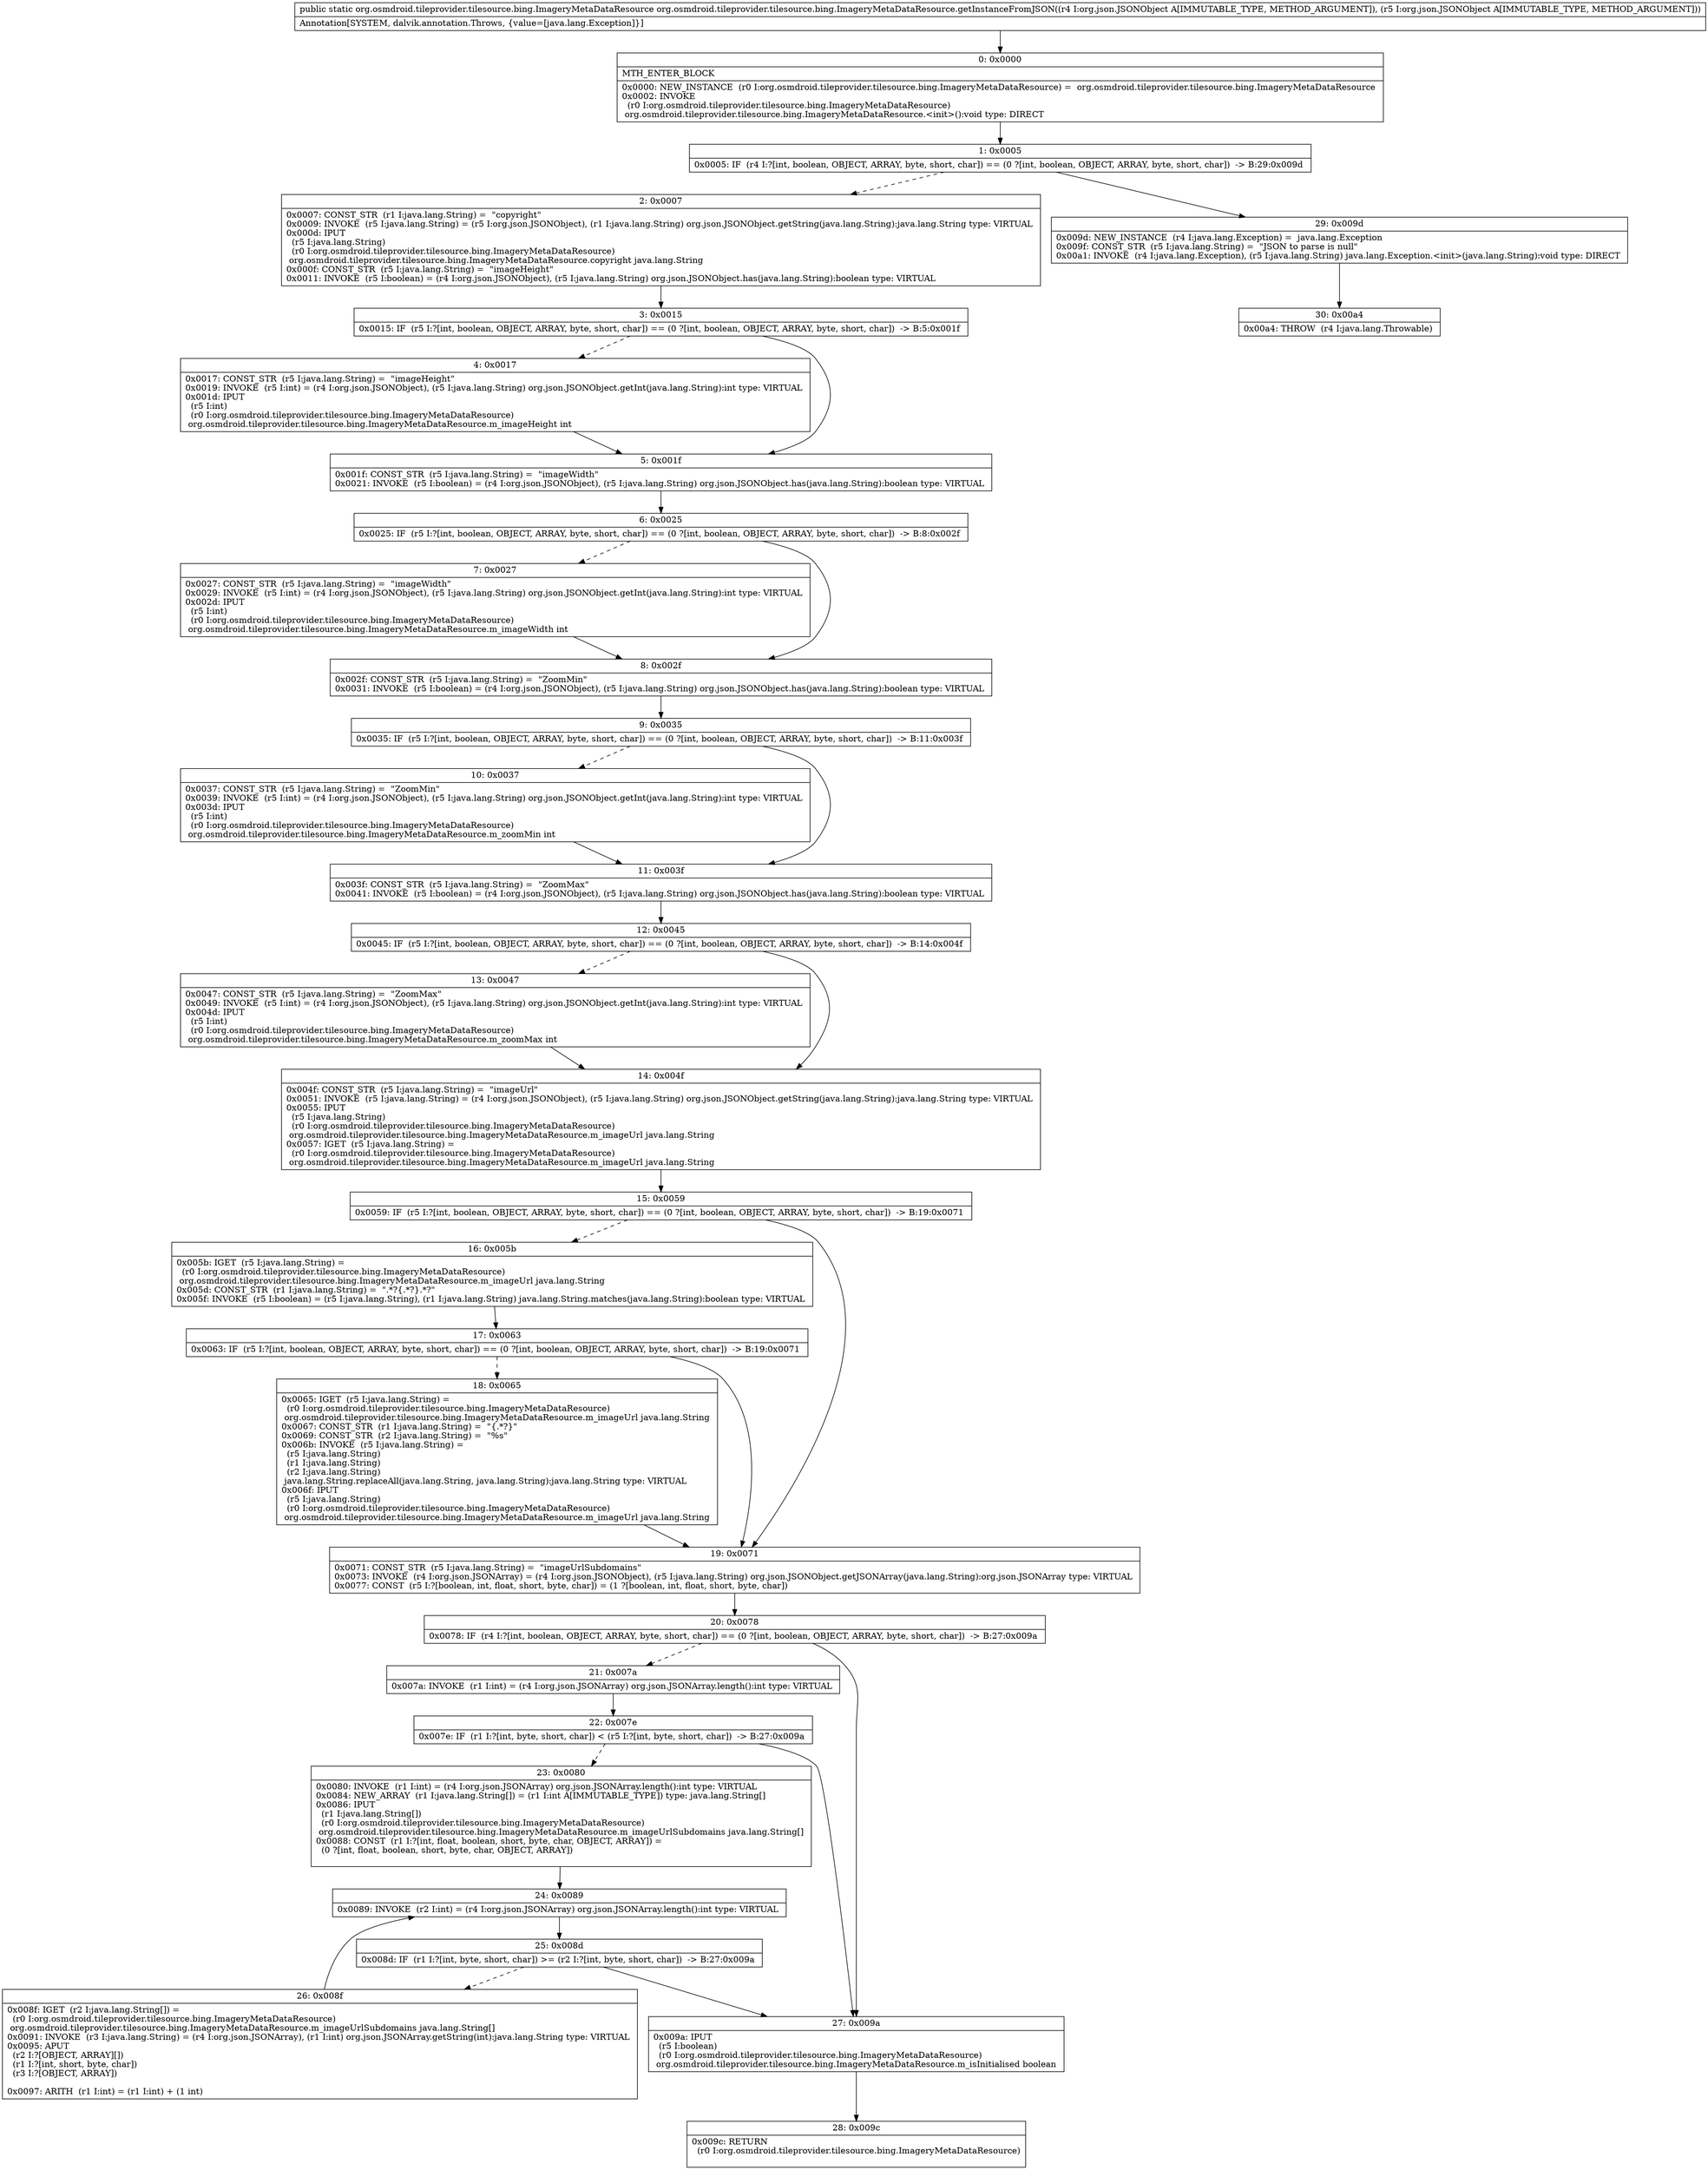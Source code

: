 digraph "CFG fororg.osmdroid.tileprovider.tilesource.bing.ImageryMetaDataResource.getInstanceFromJSON(Lorg\/json\/JSONObject;Lorg\/json\/JSONObject;)Lorg\/osmdroid\/tileprovider\/tilesource\/bing\/ImageryMetaDataResource;" {
Node_0 [shape=record,label="{0\:\ 0x0000|MTH_ENTER_BLOCK\l|0x0000: NEW_INSTANCE  (r0 I:org.osmdroid.tileprovider.tilesource.bing.ImageryMetaDataResource) =  org.osmdroid.tileprovider.tilesource.bing.ImageryMetaDataResource \l0x0002: INVOKE  \l  (r0 I:org.osmdroid.tileprovider.tilesource.bing.ImageryMetaDataResource)\l org.osmdroid.tileprovider.tilesource.bing.ImageryMetaDataResource.\<init\>():void type: DIRECT \l}"];
Node_1 [shape=record,label="{1\:\ 0x0005|0x0005: IF  (r4 I:?[int, boolean, OBJECT, ARRAY, byte, short, char]) == (0 ?[int, boolean, OBJECT, ARRAY, byte, short, char])  \-\> B:29:0x009d \l}"];
Node_2 [shape=record,label="{2\:\ 0x0007|0x0007: CONST_STR  (r1 I:java.lang.String) =  \"copyright\" \l0x0009: INVOKE  (r5 I:java.lang.String) = (r5 I:org.json.JSONObject), (r1 I:java.lang.String) org.json.JSONObject.getString(java.lang.String):java.lang.String type: VIRTUAL \l0x000d: IPUT  \l  (r5 I:java.lang.String)\l  (r0 I:org.osmdroid.tileprovider.tilesource.bing.ImageryMetaDataResource)\l org.osmdroid.tileprovider.tilesource.bing.ImageryMetaDataResource.copyright java.lang.String \l0x000f: CONST_STR  (r5 I:java.lang.String) =  \"imageHeight\" \l0x0011: INVOKE  (r5 I:boolean) = (r4 I:org.json.JSONObject), (r5 I:java.lang.String) org.json.JSONObject.has(java.lang.String):boolean type: VIRTUAL \l}"];
Node_3 [shape=record,label="{3\:\ 0x0015|0x0015: IF  (r5 I:?[int, boolean, OBJECT, ARRAY, byte, short, char]) == (0 ?[int, boolean, OBJECT, ARRAY, byte, short, char])  \-\> B:5:0x001f \l}"];
Node_4 [shape=record,label="{4\:\ 0x0017|0x0017: CONST_STR  (r5 I:java.lang.String) =  \"imageHeight\" \l0x0019: INVOKE  (r5 I:int) = (r4 I:org.json.JSONObject), (r5 I:java.lang.String) org.json.JSONObject.getInt(java.lang.String):int type: VIRTUAL \l0x001d: IPUT  \l  (r5 I:int)\l  (r0 I:org.osmdroid.tileprovider.tilesource.bing.ImageryMetaDataResource)\l org.osmdroid.tileprovider.tilesource.bing.ImageryMetaDataResource.m_imageHeight int \l}"];
Node_5 [shape=record,label="{5\:\ 0x001f|0x001f: CONST_STR  (r5 I:java.lang.String) =  \"imageWidth\" \l0x0021: INVOKE  (r5 I:boolean) = (r4 I:org.json.JSONObject), (r5 I:java.lang.String) org.json.JSONObject.has(java.lang.String):boolean type: VIRTUAL \l}"];
Node_6 [shape=record,label="{6\:\ 0x0025|0x0025: IF  (r5 I:?[int, boolean, OBJECT, ARRAY, byte, short, char]) == (0 ?[int, boolean, OBJECT, ARRAY, byte, short, char])  \-\> B:8:0x002f \l}"];
Node_7 [shape=record,label="{7\:\ 0x0027|0x0027: CONST_STR  (r5 I:java.lang.String) =  \"imageWidth\" \l0x0029: INVOKE  (r5 I:int) = (r4 I:org.json.JSONObject), (r5 I:java.lang.String) org.json.JSONObject.getInt(java.lang.String):int type: VIRTUAL \l0x002d: IPUT  \l  (r5 I:int)\l  (r0 I:org.osmdroid.tileprovider.tilesource.bing.ImageryMetaDataResource)\l org.osmdroid.tileprovider.tilesource.bing.ImageryMetaDataResource.m_imageWidth int \l}"];
Node_8 [shape=record,label="{8\:\ 0x002f|0x002f: CONST_STR  (r5 I:java.lang.String) =  \"ZoomMin\" \l0x0031: INVOKE  (r5 I:boolean) = (r4 I:org.json.JSONObject), (r5 I:java.lang.String) org.json.JSONObject.has(java.lang.String):boolean type: VIRTUAL \l}"];
Node_9 [shape=record,label="{9\:\ 0x0035|0x0035: IF  (r5 I:?[int, boolean, OBJECT, ARRAY, byte, short, char]) == (0 ?[int, boolean, OBJECT, ARRAY, byte, short, char])  \-\> B:11:0x003f \l}"];
Node_10 [shape=record,label="{10\:\ 0x0037|0x0037: CONST_STR  (r5 I:java.lang.String) =  \"ZoomMin\" \l0x0039: INVOKE  (r5 I:int) = (r4 I:org.json.JSONObject), (r5 I:java.lang.String) org.json.JSONObject.getInt(java.lang.String):int type: VIRTUAL \l0x003d: IPUT  \l  (r5 I:int)\l  (r0 I:org.osmdroid.tileprovider.tilesource.bing.ImageryMetaDataResource)\l org.osmdroid.tileprovider.tilesource.bing.ImageryMetaDataResource.m_zoomMin int \l}"];
Node_11 [shape=record,label="{11\:\ 0x003f|0x003f: CONST_STR  (r5 I:java.lang.String) =  \"ZoomMax\" \l0x0041: INVOKE  (r5 I:boolean) = (r4 I:org.json.JSONObject), (r5 I:java.lang.String) org.json.JSONObject.has(java.lang.String):boolean type: VIRTUAL \l}"];
Node_12 [shape=record,label="{12\:\ 0x0045|0x0045: IF  (r5 I:?[int, boolean, OBJECT, ARRAY, byte, short, char]) == (0 ?[int, boolean, OBJECT, ARRAY, byte, short, char])  \-\> B:14:0x004f \l}"];
Node_13 [shape=record,label="{13\:\ 0x0047|0x0047: CONST_STR  (r5 I:java.lang.String) =  \"ZoomMax\" \l0x0049: INVOKE  (r5 I:int) = (r4 I:org.json.JSONObject), (r5 I:java.lang.String) org.json.JSONObject.getInt(java.lang.String):int type: VIRTUAL \l0x004d: IPUT  \l  (r5 I:int)\l  (r0 I:org.osmdroid.tileprovider.tilesource.bing.ImageryMetaDataResource)\l org.osmdroid.tileprovider.tilesource.bing.ImageryMetaDataResource.m_zoomMax int \l}"];
Node_14 [shape=record,label="{14\:\ 0x004f|0x004f: CONST_STR  (r5 I:java.lang.String) =  \"imageUrl\" \l0x0051: INVOKE  (r5 I:java.lang.String) = (r4 I:org.json.JSONObject), (r5 I:java.lang.String) org.json.JSONObject.getString(java.lang.String):java.lang.String type: VIRTUAL \l0x0055: IPUT  \l  (r5 I:java.lang.String)\l  (r0 I:org.osmdroid.tileprovider.tilesource.bing.ImageryMetaDataResource)\l org.osmdroid.tileprovider.tilesource.bing.ImageryMetaDataResource.m_imageUrl java.lang.String \l0x0057: IGET  (r5 I:java.lang.String) = \l  (r0 I:org.osmdroid.tileprovider.tilesource.bing.ImageryMetaDataResource)\l org.osmdroid.tileprovider.tilesource.bing.ImageryMetaDataResource.m_imageUrl java.lang.String \l}"];
Node_15 [shape=record,label="{15\:\ 0x0059|0x0059: IF  (r5 I:?[int, boolean, OBJECT, ARRAY, byte, short, char]) == (0 ?[int, boolean, OBJECT, ARRAY, byte, short, char])  \-\> B:19:0x0071 \l}"];
Node_16 [shape=record,label="{16\:\ 0x005b|0x005b: IGET  (r5 I:java.lang.String) = \l  (r0 I:org.osmdroid.tileprovider.tilesource.bing.ImageryMetaDataResource)\l org.osmdroid.tileprovider.tilesource.bing.ImageryMetaDataResource.m_imageUrl java.lang.String \l0x005d: CONST_STR  (r1 I:java.lang.String) =  \".*?\{.*?\}.*?\" \l0x005f: INVOKE  (r5 I:boolean) = (r5 I:java.lang.String), (r1 I:java.lang.String) java.lang.String.matches(java.lang.String):boolean type: VIRTUAL \l}"];
Node_17 [shape=record,label="{17\:\ 0x0063|0x0063: IF  (r5 I:?[int, boolean, OBJECT, ARRAY, byte, short, char]) == (0 ?[int, boolean, OBJECT, ARRAY, byte, short, char])  \-\> B:19:0x0071 \l}"];
Node_18 [shape=record,label="{18\:\ 0x0065|0x0065: IGET  (r5 I:java.lang.String) = \l  (r0 I:org.osmdroid.tileprovider.tilesource.bing.ImageryMetaDataResource)\l org.osmdroid.tileprovider.tilesource.bing.ImageryMetaDataResource.m_imageUrl java.lang.String \l0x0067: CONST_STR  (r1 I:java.lang.String) =  \"\{.*?\}\" \l0x0069: CONST_STR  (r2 I:java.lang.String) =  \"%s\" \l0x006b: INVOKE  (r5 I:java.lang.String) = \l  (r5 I:java.lang.String)\l  (r1 I:java.lang.String)\l  (r2 I:java.lang.String)\l java.lang.String.replaceAll(java.lang.String, java.lang.String):java.lang.String type: VIRTUAL \l0x006f: IPUT  \l  (r5 I:java.lang.String)\l  (r0 I:org.osmdroid.tileprovider.tilesource.bing.ImageryMetaDataResource)\l org.osmdroid.tileprovider.tilesource.bing.ImageryMetaDataResource.m_imageUrl java.lang.String \l}"];
Node_19 [shape=record,label="{19\:\ 0x0071|0x0071: CONST_STR  (r5 I:java.lang.String) =  \"imageUrlSubdomains\" \l0x0073: INVOKE  (r4 I:org.json.JSONArray) = (r4 I:org.json.JSONObject), (r5 I:java.lang.String) org.json.JSONObject.getJSONArray(java.lang.String):org.json.JSONArray type: VIRTUAL \l0x0077: CONST  (r5 I:?[boolean, int, float, short, byte, char]) = (1 ?[boolean, int, float, short, byte, char]) \l}"];
Node_20 [shape=record,label="{20\:\ 0x0078|0x0078: IF  (r4 I:?[int, boolean, OBJECT, ARRAY, byte, short, char]) == (0 ?[int, boolean, OBJECT, ARRAY, byte, short, char])  \-\> B:27:0x009a \l}"];
Node_21 [shape=record,label="{21\:\ 0x007a|0x007a: INVOKE  (r1 I:int) = (r4 I:org.json.JSONArray) org.json.JSONArray.length():int type: VIRTUAL \l}"];
Node_22 [shape=record,label="{22\:\ 0x007e|0x007e: IF  (r1 I:?[int, byte, short, char]) \< (r5 I:?[int, byte, short, char])  \-\> B:27:0x009a \l}"];
Node_23 [shape=record,label="{23\:\ 0x0080|0x0080: INVOKE  (r1 I:int) = (r4 I:org.json.JSONArray) org.json.JSONArray.length():int type: VIRTUAL \l0x0084: NEW_ARRAY  (r1 I:java.lang.String[]) = (r1 I:int A[IMMUTABLE_TYPE]) type: java.lang.String[] \l0x0086: IPUT  \l  (r1 I:java.lang.String[])\l  (r0 I:org.osmdroid.tileprovider.tilesource.bing.ImageryMetaDataResource)\l org.osmdroid.tileprovider.tilesource.bing.ImageryMetaDataResource.m_imageUrlSubdomains java.lang.String[] \l0x0088: CONST  (r1 I:?[int, float, boolean, short, byte, char, OBJECT, ARRAY]) = \l  (0 ?[int, float, boolean, short, byte, char, OBJECT, ARRAY])\l \l}"];
Node_24 [shape=record,label="{24\:\ 0x0089|0x0089: INVOKE  (r2 I:int) = (r4 I:org.json.JSONArray) org.json.JSONArray.length():int type: VIRTUAL \l}"];
Node_25 [shape=record,label="{25\:\ 0x008d|0x008d: IF  (r1 I:?[int, byte, short, char]) \>= (r2 I:?[int, byte, short, char])  \-\> B:27:0x009a \l}"];
Node_26 [shape=record,label="{26\:\ 0x008f|0x008f: IGET  (r2 I:java.lang.String[]) = \l  (r0 I:org.osmdroid.tileprovider.tilesource.bing.ImageryMetaDataResource)\l org.osmdroid.tileprovider.tilesource.bing.ImageryMetaDataResource.m_imageUrlSubdomains java.lang.String[] \l0x0091: INVOKE  (r3 I:java.lang.String) = (r4 I:org.json.JSONArray), (r1 I:int) org.json.JSONArray.getString(int):java.lang.String type: VIRTUAL \l0x0095: APUT  \l  (r2 I:?[OBJECT, ARRAY][])\l  (r1 I:?[int, short, byte, char])\l  (r3 I:?[OBJECT, ARRAY])\l \l0x0097: ARITH  (r1 I:int) = (r1 I:int) + (1 int) \l}"];
Node_27 [shape=record,label="{27\:\ 0x009a|0x009a: IPUT  \l  (r5 I:boolean)\l  (r0 I:org.osmdroid.tileprovider.tilesource.bing.ImageryMetaDataResource)\l org.osmdroid.tileprovider.tilesource.bing.ImageryMetaDataResource.m_isInitialised boolean \l}"];
Node_28 [shape=record,label="{28\:\ 0x009c|0x009c: RETURN  \l  (r0 I:org.osmdroid.tileprovider.tilesource.bing.ImageryMetaDataResource)\l \l}"];
Node_29 [shape=record,label="{29\:\ 0x009d|0x009d: NEW_INSTANCE  (r4 I:java.lang.Exception) =  java.lang.Exception \l0x009f: CONST_STR  (r5 I:java.lang.String) =  \"JSON to parse is null\" \l0x00a1: INVOKE  (r4 I:java.lang.Exception), (r5 I:java.lang.String) java.lang.Exception.\<init\>(java.lang.String):void type: DIRECT \l}"];
Node_30 [shape=record,label="{30\:\ 0x00a4|0x00a4: THROW  (r4 I:java.lang.Throwable) \l}"];
MethodNode[shape=record,label="{public static org.osmdroid.tileprovider.tilesource.bing.ImageryMetaDataResource org.osmdroid.tileprovider.tilesource.bing.ImageryMetaDataResource.getInstanceFromJSON((r4 I:org.json.JSONObject A[IMMUTABLE_TYPE, METHOD_ARGUMENT]), (r5 I:org.json.JSONObject A[IMMUTABLE_TYPE, METHOD_ARGUMENT]))  | Annotation[SYSTEM, dalvik.annotation.Throws, \{value=[java.lang.Exception]\}]\l}"];
MethodNode -> Node_0;
Node_0 -> Node_1;
Node_1 -> Node_2[style=dashed];
Node_1 -> Node_29;
Node_2 -> Node_3;
Node_3 -> Node_4[style=dashed];
Node_3 -> Node_5;
Node_4 -> Node_5;
Node_5 -> Node_6;
Node_6 -> Node_7[style=dashed];
Node_6 -> Node_8;
Node_7 -> Node_8;
Node_8 -> Node_9;
Node_9 -> Node_10[style=dashed];
Node_9 -> Node_11;
Node_10 -> Node_11;
Node_11 -> Node_12;
Node_12 -> Node_13[style=dashed];
Node_12 -> Node_14;
Node_13 -> Node_14;
Node_14 -> Node_15;
Node_15 -> Node_16[style=dashed];
Node_15 -> Node_19;
Node_16 -> Node_17;
Node_17 -> Node_18[style=dashed];
Node_17 -> Node_19;
Node_18 -> Node_19;
Node_19 -> Node_20;
Node_20 -> Node_21[style=dashed];
Node_20 -> Node_27;
Node_21 -> Node_22;
Node_22 -> Node_23[style=dashed];
Node_22 -> Node_27;
Node_23 -> Node_24;
Node_24 -> Node_25;
Node_25 -> Node_26[style=dashed];
Node_25 -> Node_27;
Node_26 -> Node_24;
Node_27 -> Node_28;
Node_29 -> Node_30;
}

